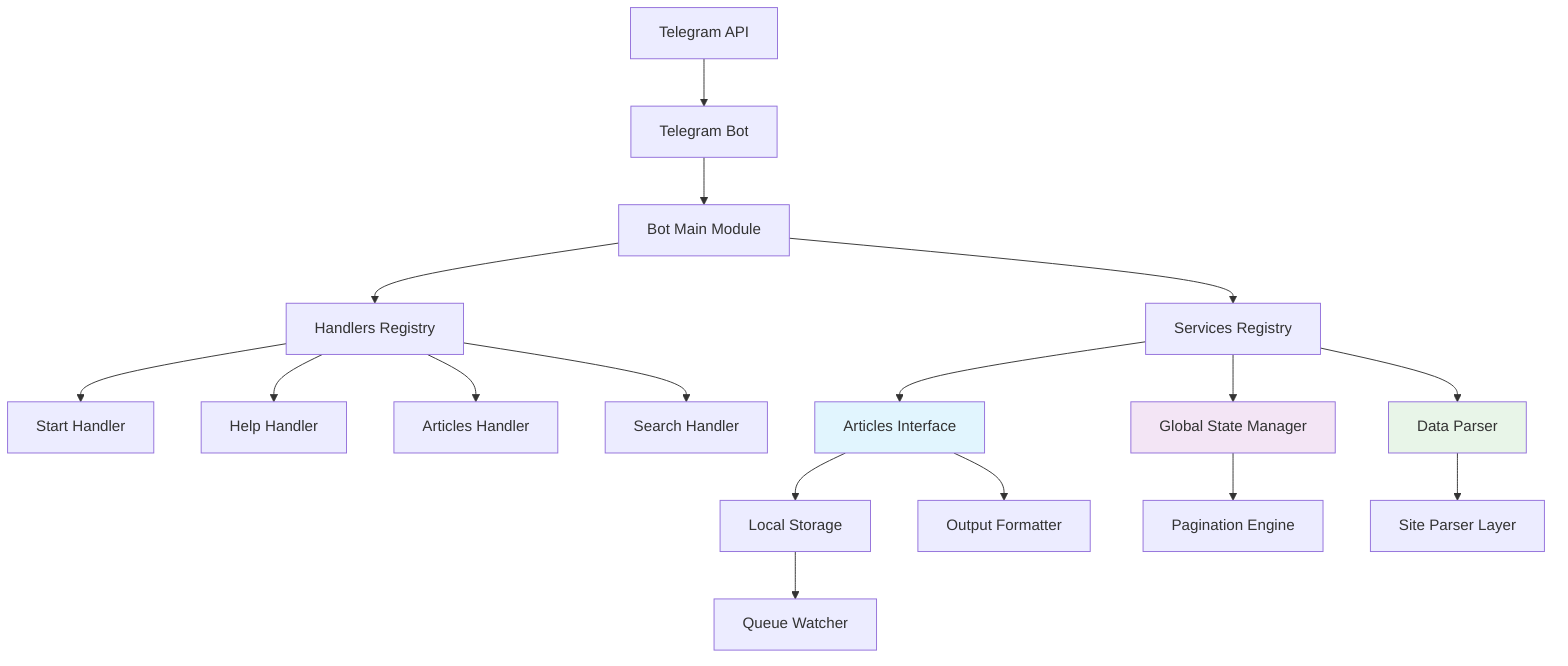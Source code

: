 graph TB
    TG[Telegram API] --> TB[Telegram Bot]
    TB --> BM[Bot Main Module]
    
    BM --> HR[Handlers Registry]
    BM --> SR[Services Registry]
    
    HR --> SH[Start Handler]
    HR --> GH[Help Handler]
    HR --> AH[Articles Handler]
    HR --> LH[Search Handler]
    
    SR --> GM[Global State Manager]
    SR --> AI[Articles Interface]
    SR --> DB[Data Parser]
    
    AI --> LS[Local Storage]
    AI --> OF[Output Formatter]
    
    GM --> PE[Pagination Engine]
    
    DB --> SQL[Site Parser Layer]
    
    LS --> QW[Queue Watcher]
    
    style AI fill:#e1f5fe
    style GM fill:#f3e5f5
    style DB fill:#e8f5e8